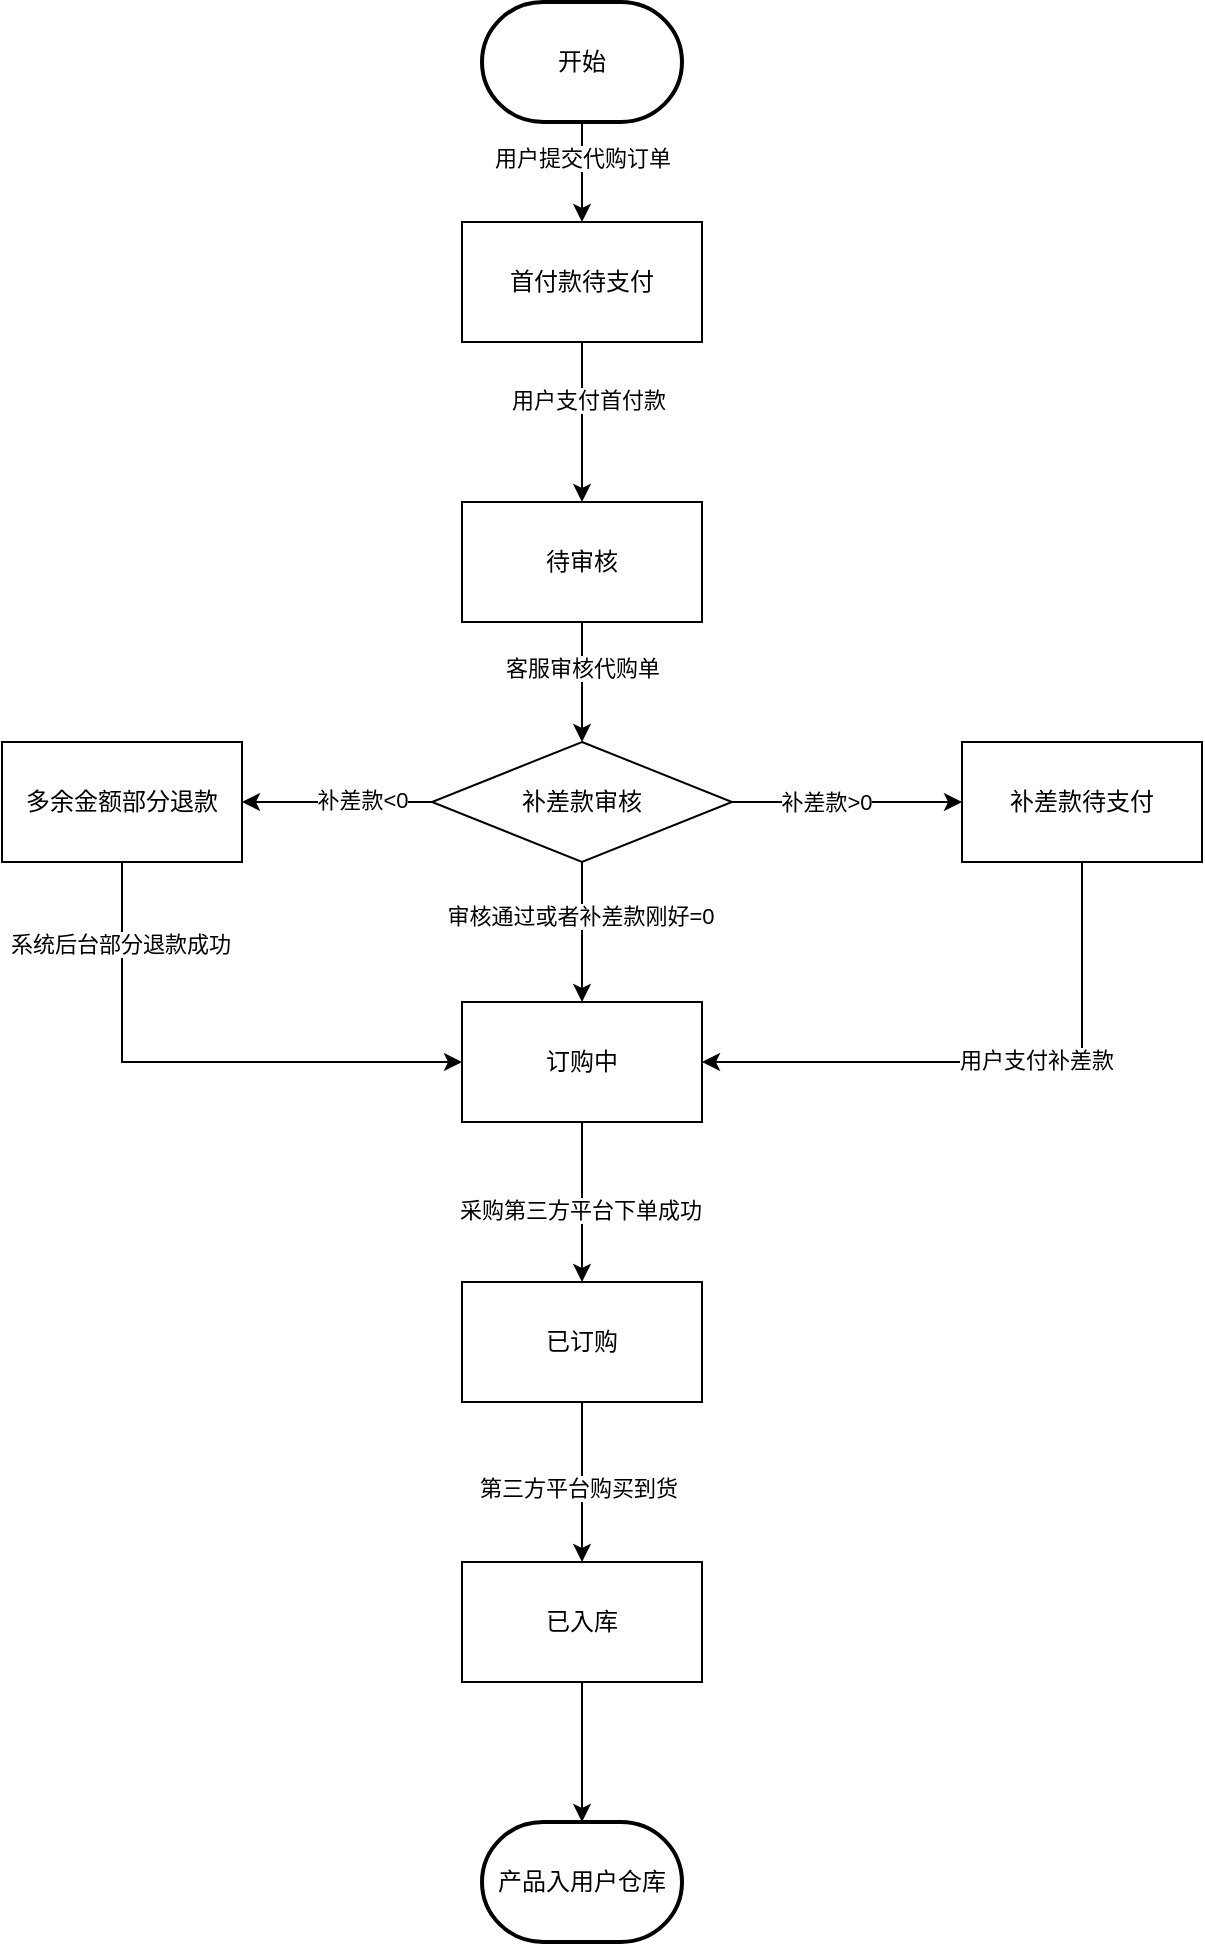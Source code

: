 <mxfile version="21.7.4" type="github">
  <diagram name="第 1 页" id="pP1tO3Ii8l8RqdQOzwid">
    <mxGraphModel dx="1434" dy="790" grid="1" gridSize="10" guides="1" tooltips="1" connect="1" arrows="1" fold="1" page="1" pageScale="1" pageWidth="850" pageHeight="1100" math="1" shadow="0">
      <root>
        <mxCell id="0" />
        <mxCell id="1" parent="0" />
        <mxCell id="45aExs9Xjjavs16j4mOs-5" style="edgeStyle=orthogonalEdgeStyle;rounded=0;orthogonalLoop=1;jettySize=auto;html=1;exitX=0.5;exitY=1;exitDx=0;exitDy=0;exitPerimeter=0;entryX=0.5;entryY=0;entryDx=0;entryDy=0;" parent="1" source="45aExs9Xjjavs16j4mOs-2" target="45aExs9Xjjavs16j4mOs-3" edge="1">
          <mxGeometry relative="1" as="geometry" />
        </mxCell>
        <mxCell id="45aExs9Xjjavs16j4mOs-6" value="用户提交代购订单" style="edgeLabel;html=1;align=center;verticalAlign=middle;resizable=0;points=[];" parent="45aExs9Xjjavs16j4mOs-5" vertex="1" connectable="0">
          <mxGeometry x="-0.6" y="-1" relative="1" as="geometry">
            <mxPoint x="1" y="8" as="offset" />
          </mxGeometry>
        </mxCell>
        <mxCell id="45aExs9Xjjavs16j4mOs-2" value="开始" style="strokeWidth=2;html=1;shape=mxgraph.flowchart.terminator;whiteSpace=wrap;" parent="1" vertex="1">
          <mxGeometry x="360" y="30" width="100" height="60" as="geometry" />
        </mxCell>
        <mxCell id="45aExs9Xjjavs16j4mOs-8" value="" style="edgeStyle=orthogonalEdgeStyle;rounded=0;orthogonalLoop=1;jettySize=auto;html=1;" parent="1" source="45aExs9Xjjavs16j4mOs-3" target="45aExs9Xjjavs16j4mOs-7" edge="1">
          <mxGeometry relative="1" as="geometry" />
        </mxCell>
        <mxCell id="FNXPkqNXXuDWN-amQ0E9-34" value="用户支付首付款" style="edgeLabel;html=1;align=center;verticalAlign=middle;resizable=0;points=[];" parent="45aExs9Xjjavs16j4mOs-8" vertex="1" connectable="0">
          <mxGeometry x="-0.275" y="3" relative="1" as="geometry">
            <mxPoint as="offset" />
          </mxGeometry>
        </mxCell>
        <mxCell id="45aExs9Xjjavs16j4mOs-3" value="首付款待支付" style="rounded=0;whiteSpace=wrap;html=1;" parent="1" vertex="1">
          <mxGeometry x="350" y="140" width="120" height="60" as="geometry" />
        </mxCell>
        <mxCell id="FNXPkqNXXuDWN-amQ0E9-2" value="" style="edgeStyle=orthogonalEdgeStyle;rounded=0;orthogonalLoop=1;jettySize=auto;html=1;" parent="1" source="45aExs9Xjjavs16j4mOs-7" target="FNXPkqNXXuDWN-amQ0E9-1" edge="1">
          <mxGeometry relative="1" as="geometry" />
        </mxCell>
        <mxCell id="3CZQ1WSbMAs0qGvyiBaF-1" value="客服审核代购单" style="edgeLabel;html=1;align=center;verticalAlign=middle;resizable=0;points=[];" vertex="1" connectable="0" parent="FNXPkqNXXuDWN-amQ0E9-2">
          <mxGeometry x="-0.233" relative="1" as="geometry">
            <mxPoint as="offset" />
          </mxGeometry>
        </mxCell>
        <mxCell id="45aExs9Xjjavs16j4mOs-7" value="待审核" style="whiteSpace=wrap;html=1;rounded=0;" parent="1" vertex="1">
          <mxGeometry x="350" y="280" width="120" height="60" as="geometry" />
        </mxCell>
        <mxCell id="45aExs9Xjjavs16j4mOs-12" value="" style="edgeStyle=orthogonalEdgeStyle;rounded=0;orthogonalLoop=1;jettySize=auto;html=1;" parent="1" source="45aExs9Xjjavs16j4mOs-9" target="45aExs9Xjjavs16j4mOs-11" edge="1">
          <mxGeometry relative="1" as="geometry" />
        </mxCell>
        <mxCell id="3CZQ1WSbMAs0qGvyiBaF-2" value="采购第三方平台下单成功" style="edgeLabel;html=1;align=center;verticalAlign=middle;resizable=0;points=[];" vertex="1" connectable="0" parent="45aExs9Xjjavs16j4mOs-12">
          <mxGeometry x="0.1" y="-1" relative="1" as="geometry">
            <mxPoint as="offset" />
          </mxGeometry>
        </mxCell>
        <mxCell id="45aExs9Xjjavs16j4mOs-9" value="订购中" style="whiteSpace=wrap;html=1;rounded=0;" parent="1" vertex="1">
          <mxGeometry x="350" y="530" width="120" height="60" as="geometry" />
        </mxCell>
        <mxCell id="45aExs9Xjjavs16j4mOs-14" value="" style="edgeStyle=orthogonalEdgeStyle;rounded=0;orthogonalLoop=1;jettySize=auto;html=1;" parent="1" source="45aExs9Xjjavs16j4mOs-11" target="45aExs9Xjjavs16j4mOs-13" edge="1">
          <mxGeometry relative="1" as="geometry" />
        </mxCell>
        <mxCell id="3CZQ1WSbMAs0qGvyiBaF-3" value="第三方平台购买到货" style="edgeLabel;html=1;align=center;verticalAlign=middle;resizable=0;points=[];" vertex="1" connectable="0" parent="45aExs9Xjjavs16j4mOs-14">
          <mxGeometry x="0.075" y="-2" relative="1" as="geometry">
            <mxPoint as="offset" />
          </mxGeometry>
        </mxCell>
        <mxCell id="45aExs9Xjjavs16j4mOs-11" value="已订购" style="whiteSpace=wrap;html=1;rounded=0;" parent="1" vertex="1">
          <mxGeometry x="350" y="670" width="120" height="60" as="geometry" />
        </mxCell>
        <mxCell id="45aExs9Xjjavs16j4mOs-16" value="" style="edgeStyle=orthogonalEdgeStyle;rounded=0;orthogonalLoop=1;jettySize=auto;html=1;" parent="1" source="45aExs9Xjjavs16j4mOs-13" target="45aExs9Xjjavs16j4mOs-17" edge="1">
          <mxGeometry relative="1" as="geometry">
            <mxPoint x="410" y="940" as="targetPoint" />
          </mxGeometry>
        </mxCell>
        <mxCell id="45aExs9Xjjavs16j4mOs-13" value="已入库" style="whiteSpace=wrap;html=1;rounded=0;" parent="1" vertex="1">
          <mxGeometry x="350" y="810" width="120" height="60" as="geometry" />
        </mxCell>
        <mxCell id="45aExs9Xjjavs16j4mOs-17" value="产品入用户仓库" style="strokeWidth=2;html=1;shape=mxgraph.flowchart.terminator;whiteSpace=wrap;" parent="1" vertex="1">
          <mxGeometry x="360" y="940" width="100" height="60" as="geometry" />
        </mxCell>
        <mxCell id="FNXPkqNXXuDWN-amQ0E9-13" value="" style="edgeStyle=orthogonalEdgeStyle;rounded=0;orthogonalLoop=1;jettySize=auto;html=1;entryX=0;entryY=0.5;entryDx=0;entryDy=0;" parent="1" source="FNXPkqNXXuDWN-amQ0E9-1" target="FNXPkqNXXuDWN-amQ0E9-17" edge="1">
          <mxGeometry relative="1" as="geometry">
            <mxPoint x="560" y="430" as="targetPoint" />
          </mxGeometry>
        </mxCell>
        <mxCell id="FNXPkqNXXuDWN-amQ0E9-20" value="补差款&amp;gt;0" style="edgeLabel;html=1;align=center;verticalAlign=middle;resizable=0;points=[];" parent="FNXPkqNXXuDWN-amQ0E9-13" vertex="1" connectable="0">
          <mxGeometry x="-0.325" y="2" relative="1" as="geometry">
            <mxPoint x="8" y="2" as="offset" />
          </mxGeometry>
        </mxCell>
        <mxCell id="FNXPkqNXXuDWN-amQ0E9-29" value="" style="edgeStyle=orthogonalEdgeStyle;rounded=0;orthogonalLoop=1;jettySize=auto;html=1;" parent="1" source="FNXPkqNXXuDWN-amQ0E9-1" target="FNXPkqNXXuDWN-amQ0E9-28" edge="1">
          <mxGeometry relative="1" as="geometry" />
        </mxCell>
        <mxCell id="FNXPkqNXXuDWN-amQ0E9-32" value="补差款&amp;lt;0" style="edgeLabel;html=1;align=center;verticalAlign=middle;resizable=0;points=[];" parent="FNXPkqNXXuDWN-amQ0E9-29" vertex="1" connectable="0">
          <mxGeometry x="-0.263" y="-1" relative="1" as="geometry">
            <mxPoint as="offset" />
          </mxGeometry>
        </mxCell>
        <mxCell id="FNXPkqNXXuDWN-amQ0E9-1" value="补差款审核" style="rhombus;whiteSpace=wrap;html=1;rounded=0;" parent="1" vertex="1">
          <mxGeometry x="335" y="400" width="150" height="60" as="geometry" />
        </mxCell>
        <mxCell id="FNXPkqNXXuDWN-amQ0E9-3" value="" style="endArrow=classic;html=1;rounded=0;exitX=0.5;exitY=1;exitDx=0;exitDy=0;" parent="1" source="FNXPkqNXXuDWN-amQ0E9-1" target="45aExs9Xjjavs16j4mOs-9" edge="1">
          <mxGeometry width="50" height="50" relative="1" as="geometry">
            <mxPoint x="400" y="630" as="sourcePoint" />
            <mxPoint x="450" y="580" as="targetPoint" />
          </mxGeometry>
        </mxCell>
        <mxCell id="FNXPkqNXXuDWN-amQ0E9-4" value="审核通过或者补差款刚好=0" style="edgeLabel;html=1;align=center;verticalAlign=middle;resizable=0;points=[];" parent="FNXPkqNXXuDWN-amQ0E9-3" vertex="1" connectable="0">
          <mxGeometry x="-0.32" y="-1" relative="1" as="geometry">
            <mxPoint y="3" as="offset" />
          </mxGeometry>
        </mxCell>
        <mxCell id="FNXPkqNXXuDWN-amQ0E9-24" style="edgeStyle=orthogonalEdgeStyle;rounded=0;orthogonalLoop=1;jettySize=auto;html=1;exitX=0.5;exitY=1;exitDx=0;exitDy=0;entryX=1;entryY=0.5;entryDx=0;entryDy=0;" parent="1" source="FNXPkqNXXuDWN-amQ0E9-17" target="45aExs9Xjjavs16j4mOs-9" edge="1">
          <mxGeometry relative="1" as="geometry" />
        </mxCell>
        <mxCell id="FNXPkqNXXuDWN-amQ0E9-25" value="用户支付补差款" style="edgeLabel;html=1;align=center;verticalAlign=middle;resizable=0;points=[];" parent="FNXPkqNXXuDWN-amQ0E9-24" vertex="1" connectable="0">
          <mxGeometry x="-0.15" y="-1" relative="1" as="geometry">
            <mxPoint as="offset" />
          </mxGeometry>
        </mxCell>
        <mxCell id="FNXPkqNXXuDWN-amQ0E9-17" value="补差款待支付" style="whiteSpace=wrap;html=1;rounded=0;" parent="1" vertex="1">
          <mxGeometry x="600" y="400" width="120" height="60" as="geometry" />
        </mxCell>
        <mxCell id="FNXPkqNXXuDWN-amQ0E9-31" style="edgeStyle=orthogonalEdgeStyle;rounded=0;orthogonalLoop=1;jettySize=auto;html=1;exitX=0.5;exitY=1;exitDx=0;exitDy=0;entryX=0;entryY=0.5;entryDx=0;entryDy=0;" parent="1" source="FNXPkqNXXuDWN-amQ0E9-28" target="45aExs9Xjjavs16j4mOs-9" edge="1">
          <mxGeometry relative="1" as="geometry" />
        </mxCell>
        <mxCell id="FNXPkqNXXuDWN-amQ0E9-33" value="系统后台部分退款成功" style="edgeLabel;html=1;align=center;verticalAlign=middle;resizable=0;points=[];" parent="FNXPkqNXXuDWN-amQ0E9-31" vertex="1" connectable="0">
          <mxGeometry x="-0.696" y="-1" relative="1" as="geometry">
            <mxPoint as="offset" />
          </mxGeometry>
        </mxCell>
        <mxCell id="FNXPkqNXXuDWN-amQ0E9-28" value="多余金额部分退款" style="whiteSpace=wrap;html=1;rounded=0;" parent="1" vertex="1">
          <mxGeometry x="120" y="400" width="120" height="60" as="geometry" />
        </mxCell>
      </root>
    </mxGraphModel>
  </diagram>
</mxfile>
